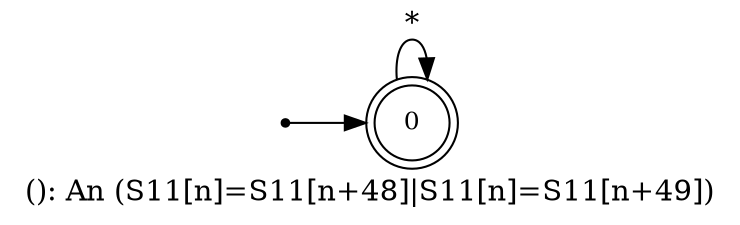 digraph G {
label = "(): An (S11[n]=S11[n+48]|S11[n]=S11[n+49])";
rankdir = LR;
node [shape = doublecircle, label="0", fontsize=12]0;
node [shape = point ]; qi
qi ->0;
0 -> 0[ label = "*"];
}
